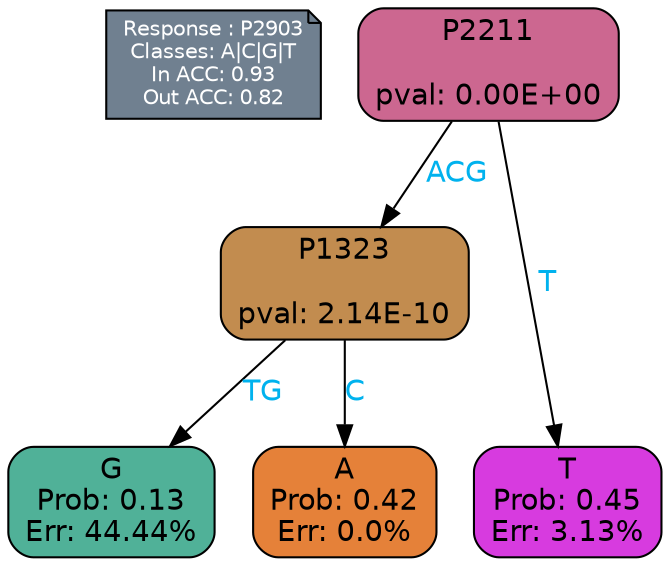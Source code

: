 digraph Tree {
node [shape=box, style="filled, rounded", color="black", fontname=helvetica] ;
graph [ranksep=equally, splines=polylines, bgcolor=transparent, dpi=600] ;
edge [fontname=helvetica] ;
LEGEND [label="Response : P2903
Classes: A|C|G|T
In ACC: 0.93
Out ACC: 0.82
",shape=note,align=left,style=filled,fillcolor="slategray",fontcolor="white",fontsize=10];1 [label="P2211

pval: 0.00E+00", fillcolor="#cc6790"] ;
2 [label="P1323

pval: 2.14E-10", fillcolor="#c28c4f"] ;
3 [label="G
Prob: 0.13
Err: 44.44%", fillcolor="#50b198"] ;
4 [label="A
Prob: 0.42
Err: 0.0%", fillcolor="#e58139"] ;
5 [label="T
Prob: 0.45
Err: 3.13%", fillcolor="#d73bdf"] ;
1 -> 2 [label="ACG",fontcolor=deepskyblue2] ;
1 -> 5 [label="T",fontcolor=deepskyblue2] ;
2 -> 3 [label="TG",fontcolor=deepskyblue2] ;
2 -> 4 [label="C",fontcolor=deepskyblue2] ;
{rank = same; 3;4;5;}{rank = same; LEGEND;1;}}